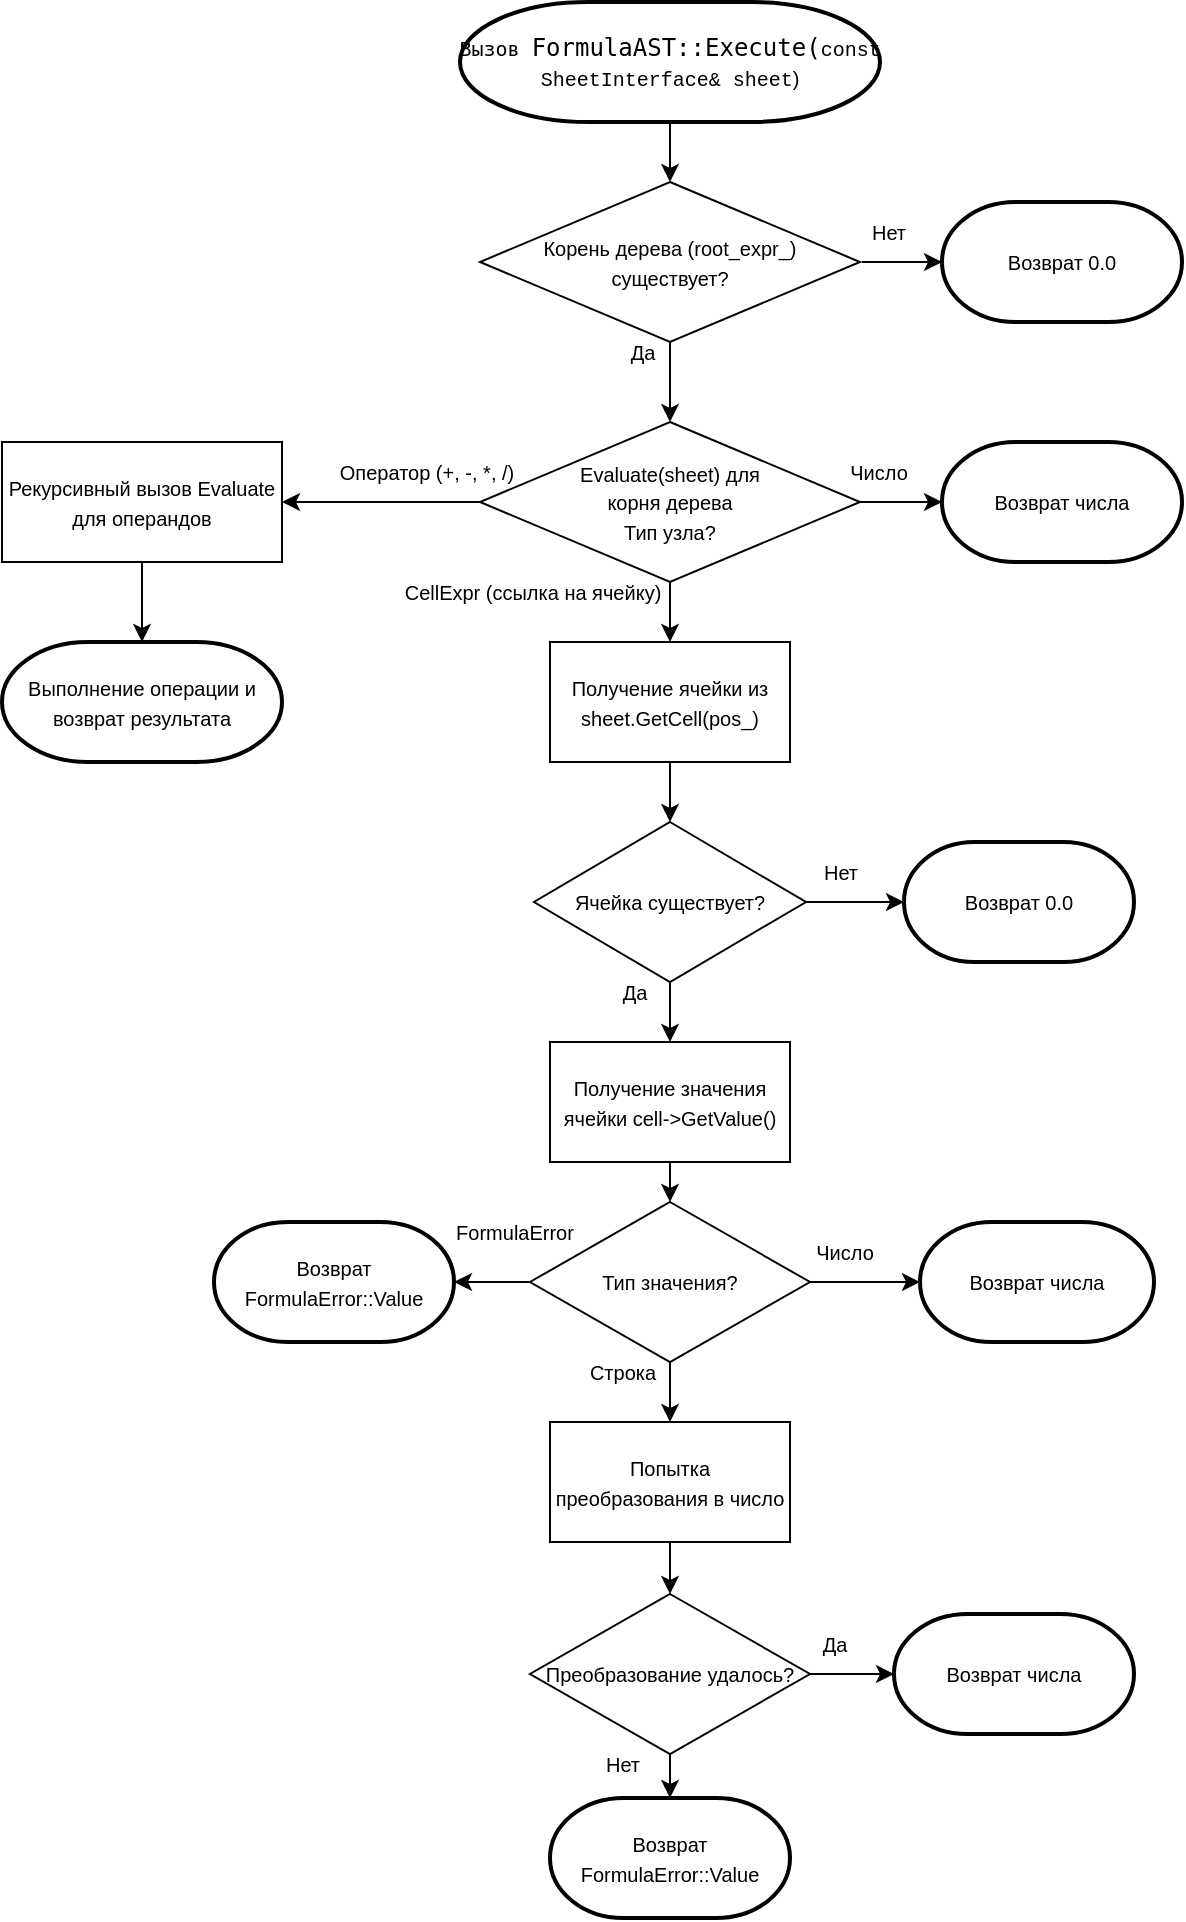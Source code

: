 <mxfile version="26.1.1" pages="4">
  <diagram name="Страница — 1" id="1sC_ozIK2PUv3xYnsVI3">
    <mxGraphModel dx="1687" dy="878" grid="1" gridSize="10" guides="1" tooltips="1" connect="1" arrows="1" fold="1" page="1" pageScale="1" pageWidth="827" pageHeight="1169" math="0" shadow="0">
      <root>
        <mxCell id="0" />
        <mxCell id="1" parent="0" />
        <mxCell id="SWQnZypEheabWe8AsGXf-1" value="&lt;pre style=&quot;margin-left: 0px; margin-bottom: 12px;&quot;&gt;&lt;font style=&quot;color: rgb(0, 0, 0); font-size: 10px;&quot;&gt;Вызов &lt;/font&gt;FormulaAST::Execute(&lt;span style=&quot;background-color: transparent; color: light-dark(rgb(0, 0, 0), rgb(237, 237, 237)); white-space: normal; font-size: 10px; font-family: Consolas, &amp;quot;Courier New&amp;quot;, monospace;&quot;&gt;const &lt;/span&gt;&lt;span style=&quot;background-color: transparent; color: light-dark(rgb(0, 0, 0), rgb(237, 237, 237)); white-space: normal; font-size: 10px; font-family: Consolas, &amp;quot;Courier New&amp;quot;, monospace;&quot;&gt;SheetInterface&lt;/span&gt;&lt;span style=&quot;background-color: transparent; color: light-dark(rgb(0, 0, 0), rgb(237, 237, 237)); white-space: normal; font-size: 10px; font-family: Consolas, &amp;quot;Courier New&amp;quot;, monospace;&quot;&gt;&amp;amp; sheet&lt;/span&gt;&lt;span style=&quot;background-color: transparent; color: light-dark(rgb(0, 0, 0), rgb(237, 237, 237)); font-size: 10px; font-family: Helvetica; white-space: normal;&quot;&gt;)&lt;/span&gt;&lt;/pre&gt;" style="strokeWidth=2;html=1;shape=mxgraph.flowchart.terminator;whiteSpace=wrap;" vertex="1" parent="1">
          <mxGeometry x="309" y="40" width="210" height="60" as="geometry" />
        </mxCell>
        <mxCell id="SWQnZypEheabWe8AsGXf-4" value="&lt;font style=&quot;font-size: 10px;&quot;&gt;Корень дерева (root_expr_)&lt;/font&gt;&lt;div&gt;&lt;font style=&quot;font-size: 10px;&quot;&gt;существует?&lt;/font&gt;&lt;/div&gt;" style="rhombus;whiteSpace=wrap;html=1;" vertex="1" parent="1">
          <mxGeometry x="319" y="130" width="190" height="80" as="geometry" />
        </mxCell>
        <mxCell id="SWQnZypEheabWe8AsGXf-7" value="&lt;font style=&quot;font-size: 10px;&quot;&gt;Нет&lt;/font&gt;" style="text;html=1;align=center;verticalAlign=middle;resizable=0;points=[];autosize=1;strokeColor=none;fillColor=none;" vertex="1" parent="1">
          <mxGeometry x="503" y="140" width="40" height="30" as="geometry" />
        </mxCell>
        <mxCell id="SWQnZypEheabWe8AsGXf-8" value="&lt;font style=&quot;font-size: 10px;&quot;&gt;Да&lt;/font&gt;" style="text;html=1;align=center;verticalAlign=middle;resizable=0;points=[];autosize=1;strokeColor=none;fillColor=none;" vertex="1" parent="1">
          <mxGeometry x="380" y="200" width="40" height="30" as="geometry" />
        </mxCell>
        <mxCell id="SWQnZypEheabWe8AsGXf-10" value="&lt;font style=&quot;font-size: 10px;&quot;&gt;Возврат 0.0&lt;/font&gt;" style="strokeWidth=2;html=1;shape=mxgraph.flowchart.terminator;whiteSpace=wrap;" vertex="1" parent="1">
          <mxGeometry x="550" y="140" width="120" height="60" as="geometry" />
        </mxCell>
        <mxCell id="SWQnZypEheabWe8AsGXf-11" value="&lt;div&gt;&lt;font style=&quot;font-size: 10px;&quot;&gt;&lt;div style=&quot;font-size: 12px;&quot;&gt;&lt;font style=&quot;font-size: 10px;&quot;&gt;Evaluate(sheet) для&lt;/font&gt;&lt;/div&gt;&lt;div style=&quot;font-size: 12px;&quot;&gt;&lt;font style=&quot;font-size: 10px;&quot;&gt;корня дерева&lt;/font&gt;&lt;/div&gt;&lt;/font&gt;&lt;/div&gt;&lt;font style=&quot;font-size: 10px;&quot;&gt;Тип узла?&lt;/font&gt;" style="rhombus;whiteSpace=wrap;html=1;" vertex="1" parent="1">
          <mxGeometry x="319" y="250" width="190" height="80" as="geometry" />
        </mxCell>
        <mxCell id="SWQnZypEheabWe8AsGXf-13" value="&lt;font style=&quot;font-size: 10px;&quot;&gt;Число&lt;/font&gt;" style="text;html=1;align=center;verticalAlign=middle;resizable=0;points=[];autosize=1;strokeColor=none;fillColor=none;" vertex="1" parent="1">
          <mxGeometry x="493" y="260" width="50" height="30" as="geometry" />
        </mxCell>
        <mxCell id="SWQnZypEheabWe8AsGXf-14" value="&lt;font style=&quot;font-size: 10px;&quot;&gt;Возврат числа&lt;/font&gt;" style="strokeWidth=2;html=1;shape=mxgraph.flowchart.terminator;whiteSpace=wrap;" vertex="1" parent="1">
          <mxGeometry x="550" y="260" width="120" height="60" as="geometry" />
        </mxCell>
        <mxCell id="SWQnZypEheabWe8AsGXf-16" value="&lt;font style=&quot;font-size: 10px;&quot;&gt;Оператор (+, -, *, /)&lt;/font&gt;" style="text;html=1;align=center;verticalAlign=middle;resizable=0;points=[];autosize=1;strokeColor=none;fillColor=none;" vertex="1" parent="1">
          <mxGeometry x="237" y="260" width="110" height="30" as="geometry" />
        </mxCell>
        <mxCell id="SWQnZypEheabWe8AsGXf-19" value="&lt;font style=&quot;font-size: 10px;&quot;&gt;Выполнение операции и возврат результата&lt;/font&gt;" style="strokeWidth=2;html=1;shape=mxgraph.flowchart.terminator;whiteSpace=wrap;" vertex="1" parent="1">
          <mxGeometry x="80" y="360" width="140" height="60" as="geometry" />
        </mxCell>
        <mxCell id="SWQnZypEheabWe8AsGXf-21" value="&lt;font style=&quot;font-size: 10px;&quot;&gt;CellExpr (ссылка на ячейку)&lt;/font&gt;" style="text;html=1;align=center;verticalAlign=middle;resizable=0;points=[];autosize=1;strokeColor=none;fillColor=none;" vertex="1" parent="1">
          <mxGeometry x="270" y="320" width="150" height="30" as="geometry" />
        </mxCell>
        <mxCell id="SWQnZypEheabWe8AsGXf-23" value="&lt;span style=&quot;font-size: 10px;&quot;&gt;Рекурсивный вызов Evaluate для операндов&lt;/span&gt;" style="rounded=0;whiteSpace=wrap;html=1;" vertex="1" parent="1">
          <mxGeometry x="80" y="260" width="140" height="60" as="geometry" />
        </mxCell>
        <mxCell id="SWQnZypEheabWe8AsGXf-24" value="&lt;span style=&quot;font-size: 10px;&quot;&gt;Получение ячейки из sheet.GetCell(pos_)&lt;/span&gt;" style="rounded=0;whiteSpace=wrap;html=1;" vertex="1" parent="1">
          <mxGeometry x="354" y="360" width="120" height="60" as="geometry" />
        </mxCell>
        <mxCell id="SWQnZypEheabWe8AsGXf-26" value="&lt;font style=&quot;font-size: 10px;&quot;&gt;Ячейка существует?&lt;/font&gt;" style="rhombus;whiteSpace=wrap;html=1;" vertex="1" parent="1">
          <mxGeometry x="346" y="450" width="136" height="80" as="geometry" />
        </mxCell>
        <mxCell id="SWQnZypEheabWe8AsGXf-29" value="&lt;font style=&quot;font-size: 10px;&quot;&gt;Возврат 0.0&lt;/font&gt;" style="strokeWidth=2;html=1;shape=mxgraph.flowchart.terminator;whiteSpace=wrap;" vertex="1" parent="1">
          <mxGeometry x="531" y="460" width="115" height="60" as="geometry" />
        </mxCell>
        <mxCell id="SWQnZypEheabWe8AsGXf-30" value="&lt;font style=&quot;font-size: 10px;&quot;&gt;Нет&lt;/font&gt;" style="text;html=1;align=center;verticalAlign=middle;resizable=0;points=[];autosize=1;strokeColor=none;fillColor=none;" vertex="1" parent="1">
          <mxGeometry x="479" y="460" width="40" height="30" as="geometry" />
        </mxCell>
        <mxCell id="SWQnZypEheabWe8AsGXf-31" value="&lt;font style=&quot;font-size: 10px;&quot;&gt;Да&lt;/font&gt;" style="text;html=1;align=center;verticalAlign=middle;resizable=0;points=[];autosize=1;strokeColor=none;fillColor=none;" vertex="1" parent="1">
          <mxGeometry x="376" y="520" width="40" height="30" as="geometry" />
        </mxCell>
        <mxCell id="SWQnZypEheabWe8AsGXf-32" value="&lt;font style=&quot;font-size: 10px;&quot;&gt;Получение значения ячейки cell-&amp;gt;GetValue()&lt;/font&gt;" style="rounded=0;whiteSpace=wrap;html=1;" vertex="1" parent="1">
          <mxGeometry x="354" y="560" width="120" height="60" as="geometry" />
        </mxCell>
        <mxCell id="SWQnZypEheabWe8AsGXf-34" value="&lt;font style=&quot;font-size: 10px;&quot;&gt;Тип значения?&lt;/font&gt;" style="rhombus;whiteSpace=wrap;html=1;" vertex="1" parent="1">
          <mxGeometry x="344" y="640" width="140" height="80" as="geometry" />
        </mxCell>
        <mxCell id="SWQnZypEheabWe8AsGXf-36" value="&lt;font style=&quot;font-size: 10px;&quot;&gt;Возврат числа&lt;/font&gt;" style="strokeWidth=2;html=1;shape=mxgraph.flowchart.terminator;whiteSpace=wrap;" vertex="1" parent="1">
          <mxGeometry x="539" y="650" width="117" height="60" as="geometry" />
        </mxCell>
        <mxCell id="SWQnZypEheabWe8AsGXf-38" value="&lt;font style=&quot;font-size: 10px;&quot;&gt;Число&lt;/font&gt;" style="text;html=1;align=center;verticalAlign=middle;resizable=0;points=[];autosize=1;strokeColor=none;fillColor=none;" vertex="1" parent="1">
          <mxGeometry x="476" y="650" width="50" height="30" as="geometry" />
        </mxCell>
        <mxCell id="SWQnZypEheabWe8AsGXf-39" value="&lt;font style=&quot;font-size: 10px;&quot;&gt;Строка&lt;/font&gt;" style="text;html=1;align=center;verticalAlign=middle;resizable=0;points=[];autosize=1;strokeColor=none;fillColor=none;" vertex="1" parent="1">
          <mxGeometry x="360" y="710" width="60" height="30" as="geometry" />
        </mxCell>
        <mxCell id="SWQnZypEheabWe8AsGXf-40" value="&lt;font style=&quot;font-size: 10px;&quot;&gt;Попытка преобразования в число&lt;/font&gt;" style="rounded=0;whiteSpace=wrap;html=1;" vertex="1" parent="1">
          <mxGeometry x="354" y="750" width="120" height="60" as="geometry" />
        </mxCell>
        <mxCell id="SWQnZypEheabWe8AsGXf-41" value="&lt;font style=&quot;font-size: 10px;&quot;&gt;Преобразование удалось?&lt;/font&gt;" style="rhombus;whiteSpace=wrap;html=1;" vertex="1" parent="1">
          <mxGeometry x="344" y="836" width="140" height="80" as="geometry" />
        </mxCell>
        <mxCell id="SWQnZypEheabWe8AsGXf-45" value="&lt;font style=&quot;font-size: 10px;&quot;&gt;Да&lt;/font&gt;" style="text;html=1;align=center;verticalAlign=middle;resizable=0;points=[];autosize=1;strokeColor=none;fillColor=none;" vertex="1" parent="1">
          <mxGeometry x="476" y="846" width="40" height="30" as="geometry" />
        </mxCell>
        <mxCell id="SWQnZypEheabWe8AsGXf-46" value="&lt;font style=&quot;font-size: 10px;&quot;&gt;Возврат числа&lt;/font&gt;" style="strokeWidth=2;html=1;shape=mxgraph.flowchart.terminator;whiteSpace=wrap;" vertex="1" parent="1">
          <mxGeometry x="526" y="846" width="120" height="60" as="geometry" />
        </mxCell>
        <mxCell id="SWQnZypEheabWe8AsGXf-47" value="&lt;font style=&quot;font-size: 10px;&quot;&gt;Нет&lt;/font&gt;" style="text;html=1;align=center;verticalAlign=middle;resizable=0;points=[];autosize=1;strokeColor=none;fillColor=none;" vertex="1" parent="1">
          <mxGeometry x="370" y="906" width="40" height="30" as="geometry" />
        </mxCell>
        <mxCell id="SWQnZypEheabWe8AsGXf-50" value="&lt;font style=&quot;font-size: 10px;&quot;&gt;Возврат&lt;/font&gt;&lt;div&gt;&lt;span style=&quot;font-size: 10px;&quot;&gt;FormulaError::Value&lt;/span&gt;&lt;/div&gt;" style="strokeWidth=2;html=1;shape=mxgraph.flowchart.terminator;whiteSpace=wrap;" vertex="1" parent="1">
          <mxGeometry x="186" y="650" width="120" height="60" as="geometry" />
        </mxCell>
        <mxCell id="SWQnZypEheabWe8AsGXf-51" value="&lt;font style=&quot;font-size: 10px;&quot;&gt;FormulaError&lt;/font&gt;" style="text;html=1;align=center;verticalAlign=middle;resizable=0;points=[];autosize=1;strokeColor=none;fillColor=none;" vertex="1" parent="1">
          <mxGeometry x="296" y="640" width="80" height="30" as="geometry" />
        </mxCell>
        <mxCell id="SWQnZypEheabWe8AsGXf-52" value="&lt;font style=&quot;font-size: 10px;&quot;&gt;Возврат FormulaError::Value&lt;/font&gt;" style="strokeWidth=2;html=1;shape=mxgraph.flowchart.terminator;whiteSpace=wrap;" vertex="1" parent="1">
          <mxGeometry x="354" y="938" width="120" height="60" as="geometry" />
        </mxCell>
        <mxCell id="3nbZfd2NfBRjyzCu_6iG-1" value="" style="endArrow=classic;html=1;rounded=0;entryX=0.5;entryY=0;entryDx=0;entryDy=0;exitX=0.5;exitY=1;exitDx=0;exitDy=0;exitPerimeter=0;" edge="1" parent="1" source="SWQnZypEheabWe8AsGXf-1" target="SWQnZypEheabWe8AsGXf-4">
          <mxGeometry width="50" height="50" relative="1" as="geometry">
            <mxPoint x="280" y="150" as="sourcePoint" />
            <mxPoint x="330" y="100" as="targetPoint" />
          </mxGeometry>
        </mxCell>
        <mxCell id="3nbZfd2NfBRjyzCu_6iG-2" value="" style="endArrow=classic;html=1;rounded=0;" edge="1" parent="1" target="SWQnZypEheabWe8AsGXf-10">
          <mxGeometry width="50" height="50" relative="1" as="geometry">
            <mxPoint x="510" y="170" as="sourcePoint" />
            <mxPoint x="300" y="120" as="targetPoint" />
          </mxGeometry>
        </mxCell>
        <mxCell id="3nbZfd2NfBRjyzCu_6iG-3" value="" style="endArrow=classic;html=1;rounded=0;entryX=0.5;entryY=0;entryDx=0;entryDy=0;exitX=0.5;exitY=1;exitDx=0;exitDy=0;" edge="1" parent="1" source="SWQnZypEheabWe8AsGXf-4" target="SWQnZypEheabWe8AsGXf-11">
          <mxGeometry width="50" height="50" relative="1" as="geometry">
            <mxPoint x="460" y="220" as="sourcePoint" />
            <mxPoint x="280" y="180" as="targetPoint" />
          </mxGeometry>
        </mxCell>
        <mxCell id="3nbZfd2NfBRjyzCu_6iG-5" value="" style="endArrow=classic;html=1;rounded=0;entryX=0;entryY=0.5;entryDx=0;entryDy=0;entryPerimeter=0;exitX=1;exitY=0.5;exitDx=0;exitDy=0;" edge="1" parent="1" source="SWQnZypEheabWe8AsGXf-11" target="SWQnZypEheabWe8AsGXf-14">
          <mxGeometry width="50" height="50" relative="1" as="geometry">
            <mxPoint x="480" y="380" as="sourcePoint" />
            <mxPoint x="530" y="330" as="targetPoint" />
          </mxGeometry>
        </mxCell>
        <mxCell id="3nbZfd2NfBRjyzCu_6iG-6" value="" style="endArrow=classic;html=1;rounded=0;entryX=1;entryY=0.5;entryDx=0;entryDy=0;exitX=0;exitY=0.5;exitDx=0;exitDy=0;" edge="1" parent="1" source="SWQnZypEheabWe8AsGXf-11" target="SWQnZypEheabWe8AsGXf-23">
          <mxGeometry width="50" height="50" relative="1" as="geometry">
            <mxPoint x="150" y="240" as="sourcePoint" />
            <mxPoint x="200" y="190" as="targetPoint" />
          </mxGeometry>
        </mxCell>
        <mxCell id="3nbZfd2NfBRjyzCu_6iG-7" value="" style="endArrow=classic;html=1;rounded=0;exitX=0.5;exitY=1;exitDx=0;exitDy=0;entryX=0.5;entryY=0;entryDx=0;entryDy=0;" edge="1" parent="1" source="SWQnZypEheabWe8AsGXf-11" target="SWQnZypEheabWe8AsGXf-24">
          <mxGeometry width="50" height="50" relative="1" as="geometry">
            <mxPoint x="510" y="390" as="sourcePoint" />
            <mxPoint x="560" y="340" as="targetPoint" />
          </mxGeometry>
        </mxCell>
        <mxCell id="3nbZfd2NfBRjyzCu_6iG-8" value="" style="endArrow=classic;html=1;rounded=0;entryX=0.5;entryY=0;entryDx=0;entryDy=0;entryPerimeter=0;exitX=0.5;exitY=1;exitDx=0;exitDy=0;" edge="1" parent="1" source="SWQnZypEheabWe8AsGXf-23" target="SWQnZypEheabWe8AsGXf-19">
          <mxGeometry width="50" height="50" relative="1" as="geometry">
            <mxPoint x="40" y="390" as="sourcePoint" />
            <mxPoint x="90" y="340" as="targetPoint" />
          </mxGeometry>
        </mxCell>
        <mxCell id="3nbZfd2NfBRjyzCu_6iG-9" value="" style="endArrow=classic;html=1;rounded=0;entryX=0.5;entryY=0;entryDx=0;entryDy=0;exitX=0.5;exitY=1;exitDx=0;exitDy=0;" edge="1" parent="1" source="SWQnZypEheabWe8AsGXf-24" target="SWQnZypEheabWe8AsGXf-26">
          <mxGeometry width="50" height="50" relative="1" as="geometry">
            <mxPoint x="280" y="490" as="sourcePoint" />
            <mxPoint x="330" y="440" as="targetPoint" />
          </mxGeometry>
        </mxCell>
        <mxCell id="3nbZfd2NfBRjyzCu_6iG-10" value="" style="endArrow=classic;html=1;rounded=0;exitX=1;exitY=0.5;exitDx=0;exitDy=0;entryX=0;entryY=0.5;entryDx=0;entryDy=0;entryPerimeter=0;" edge="1" parent="1" source="SWQnZypEheabWe8AsGXf-26" target="SWQnZypEheabWe8AsGXf-29">
          <mxGeometry width="50" height="50" relative="1" as="geometry">
            <mxPoint x="610" y="450" as="sourcePoint" />
            <mxPoint x="660" y="400" as="targetPoint" />
          </mxGeometry>
        </mxCell>
        <mxCell id="3nbZfd2NfBRjyzCu_6iG-14" value="" style="endArrow=classic;html=1;rounded=0;exitX=0.5;exitY=1;exitDx=0;exitDy=0;entryX=0.5;entryY=0;entryDx=0;entryDy=0;" edge="1" parent="1" source="SWQnZypEheabWe8AsGXf-26" target="SWQnZypEheabWe8AsGXf-32">
          <mxGeometry width="50" height="50" relative="1" as="geometry">
            <mxPoint x="560" y="600" as="sourcePoint" />
            <mxPoint x="610" y="550" as="targetPoint" />
          </mxGeometry>
        </mxCell>
        <mxCell id="3nbZfd2NfBRjyzCu_6iG-15" value="" style="endArrow=classic;html=1;rounded=0;exitX=0.5;exitY=1;exitDx=0;exitDy=0;" edge="1" parent="1" source="SWQnZypEheabWe8AsGXf-32" target="SWQnZypEheabWe8AsGXf-34">
          <mxGeometry width="50" height="50" relative="1" as="geometry">
            <mxPoint x="570" y="600" as="sourcePoint" />
            <mxPoint x="620" y="550" as="targetPoint" />
          </mxGeometry>
        </mxCell>
        <mxCell id="3nbZfd2NfBRjyzCu_6iG-16" value="" style="endArrow=classic;html=1;rounded=0;exitX=1;exitY=0.5;exitDx=0;exitDy=0;entryX=0;entryY=0.5;entryDx=0;entryDy=0;entryPerimeter=0;" edge="1" parent="1" source="SWQnZypEheabWe8AsGXf-34" target="SWQnZypEheabWe8AsGXf-36">
          <mxGeometry width="50" height="50" relative="1" as="geometry">
            <mxPoint x="520" y="780" as="sourcePoint" />
            <mxPoint x="570" y="730" as="targetPoint" />
          </mxGeometry>
        </mxCell>
        <mxCell id="3nbZfd2NfBRjyzCu_6iG-17" value="" style="endArrow=classic;html=1;rounded=0;exitX=0;exitY=0.5;exitDx=0;exitDy=0;entryX=1;entryY=0.5;entryDx=0;entryDy=0;entryPerimeter=0;" edge="1" parent="1" source="SWQnZypEheabWe8AsGXf-34" target="SWQnZypEheabWe8AsGXf-50">
          <mxGeometry width="50" height="50" relative="1" as="geometry">
            <mxPoint x="550" y="800" as="sourcePoint" />
            <mxPoint x="600" y="750" as="targetPoint" />
          </mxGeometry>
        </mxCell>
        <mxCell id="3nbZfd2NfBRjyzCu_6iG-18" value="" style="endArrow=classic;html=1;rounded=0;exitX=0.5;exitY=1;exitDx=0;exitDy=0;entryX=0.5;entryY=0;entryDx=0;entryDy=0;" edge="1" parent="1" source="SWQnZypEheabWe8AsGXf-34" target="SWQnZypEheabWe8AsGXf-40">
          <mxGeometry width="50" height="50" relative="1" as="geometry">
            <mxPoint x="250" y="820" as="sourcePoint" />
            <mxPoint x="300" y="770" as="targetPoint" />
          </mxGeometry>
        </mxCell>
        <mxCell id="3nbZfd2NfBRjyzCu_6iG-19" value="" style="endArrow=classic;html=1;rounded=0;entryX=0.5;entryY=0;entryDx=0;entryDy=0;exitX=0.5;exitY=1;exitDx=0;exitDy=0;" edge="1" parent="1" source="SWQnZypEheabWe8AsGXf-40" target="SWQnZypEheabWe8AsGXf-41">
          <mxGeometry width="50" height="50" relative="1" as="geometry">
            <mxPoint x="240" y="870" as="sourcePoint" />
            <mxPoint x="290" y="820" as="targetPoint" />
          </mxGeometry>
        </mxCell>
        <mxCell id="3nbZfd2NfBRjyzCu_6iG-20" value="" style="endArrow=classic;html=1;rounded=0;entryX=0;entryY=0.5;entryDx=0;entryDy=0;entryPerimeter=0;exitX=1;exitY=0.5;exitDx=0;exitDy=0;" edge="1" parent="1" source="SWQnZypEheabWe8AsGXf-41" target="SWQnZypEheabWe8AsGXf-46">
          <mxGeometry width="50" height="50" relative="1" as="geometry">
            <mxPoint x="210" y="1020" as="sourcePoint" />
            <mxPoint x="260" y="970" as="targetPoint" />
          </mxGeometry>
        </mxCell>
        <mxCell id="3nbZfd2NfBRjyzCu_6iG-21" value="" style="endArrow=classic;html=1;rounded=0;exitX=0.5;exitY=1;exitDx=0;exitDy=0;entryX=0.5;entryY=0;entryDx=0;entryDy=0;entryPerimeter=0;" edge="1" parent="1" source="SWQnZypEheabWe8AsGXf-41" target="SWQnZypEheabWe8AsGXf-52">
          <mxGeometry width="50" height="50" relative="1" as="geometry">
            <mxPoint x="270" y="1000" as="sourcePoint" />
            <mxPoint x="320" y="950" as="targetPoint" />
          </mxGeometry>
        </mxCell>
      </root>
    </mxGraphModel>
  </diagram>
  <diagram id="CDd9vFrtPSGJ-4IpnDb4" name="Страница — 2">
    <mxGraphModel dx="1434" dy="746" grid="1" gridSize="10" guides="1" tooltips="1" connect="1" arrows="1" fold="1" page="1" pageScale="1" pageWidth="827" pageHeight="1169" math="0" shadow="0">
      <root>
        <mxCell id="0" />
        <mxCell id="1" parent="0" />
        <mxCell id="3BzCbL-VSEICxpPIxTd--1" value="HasCircularDependencies(pos, dependencies)" style="strokeWidth=2;html=1;shape=mxgraph.flowchart.terminator;whiteSpace=wrap;fontSize=10;" vertex="1" parent="1">
          <mxGeometry x="439" y="60" width="150" height="60" as="geometry" />
        </mxCell>
        <mxCell id="3BzCbL-VSEICxpPIxTd--2" value="Создание множеств visited и recursionStack" style="rounded=0;whiteSpace=wrap;html=1;fontSize=10;" vertex="1" parent="1">
          <mxGeometry x="454" y="140" width="120" height="60" as="geometry" />
        </mxCell>
        <mxCell id="3BzCbL-VSEICxpPIxTd--3" value="Добавление pos в visited" style="rounded=0;whiteSpace=wrap;html=1;fontSize=10;" vertex="1" parent="1">
          <mxGeometry x="454" y="223" width="120" height="60" as="geometry" />
        </mxCell>
        <mxCell id="3BzCbL-VSEICxpPIxTd--4" value="Добавление pos в recursionStack" style="rounded=0;whiteSpace=wrap;html=1;fontSize=10;" vertex="1" parent="1">
          <mxGeometry x="454" y="306" width="120" height="60" as="geometry" />
        </mxCell>
        <mxCell id="3BzCbL-VSEICxpPIxTd--5" value="Для каждой dep из dependencies" style="strokeWidth=2;html=1;shape=mxgraph.flowchart.loop_limit;whiteSpace=wrap;fontSize=10;" vertex="1" parent="1">
          <mxGeometry x="464" y="388" width="100" height="60" as="geometry" />
        </mxCell>
        <mxCell id="3BzCbL-VSEICxpPIxTd--6" value="dep не в visited?" style="strokeWidth=2;html=1;shape=mxgraph.flowchart.decision;whiteSpace=wrap;fontSize=10;" vertex="1" parent="1">
          <mxGeometry x="464" y="519" width="100" height="60" as="geometry" />
        </mxCell>
        <mxCell id="3BzCbL-VSEICxpPIxTd--7" value="Рекурсивный вызов HasCircularDependencies(dep, dependencies_[dep])" style="strokeWidth=2;html=1;shape=mxgraph.flowchart.loop_limit;whiteSpace=wrap;fontSize=10;" vertex="1" parent="1">
          <mxGeometry x="269" y="519" width="150" height="60" as="geometry" />
        </mxCell>
        <mxCell id="3BzCbL-VSEICxpPIxTd--8" value="Рекурсивный вызов вернул true?" style="strokeWidth=2;html=1;shape=mxgraph.flowchart.decision;whiteSpace=wrap;fontSize=10;" vertex="1" parent="1">
          <mxGeometry x="284" y="610" width="120" height="70" as="geometry" />
        </mxCell>
        <mxCell id="3BzCbL-VSEICxpPIxTd--11" value="Возврат true (цикл найден)" style="strokeWidth=2;html=1;shape=mxgraph.flowchart.terminator;whiteSpace=wrap;fontSize=10;" vertex="1" parent="1">
          <mxGeometry x="294" y="790" width="100" height="60" as="geometry" />
        </mxCell>
        <mxCell id="3BzCbL-VSEICxpPIxTd--12" value="" style="endArrow=none;html=1;rounded=0;entryX=0.5;entryY=1;entryDx=0;entryDy=0;entryPerimeter=0;exitX=0.5;exitY=0;exitDx=0;exitDy=0;fontSize=10;" edge="1" parent="1" source="3BzCbL-VSEICxpPIxTd--2" target="3BzCbL-VSEICxpPIxTd--1">
          <mxGeometry width="50" height="50" relative="1" as="geometry">
            <mxPoint x="399" y="180" as="sourcePoint" />
            <mxPoint x="449" y="130" as="targetPoint" />
          </mxGeometry>
        </mxCell>
        <mxCell id="3BzCbL-VSEICxpPIxTd--13" value="" style="endArrow=none;html=1;rounded=0;entryX=0.5;entryY=1;entryDx=0;entryDy=0;exitX=0.5;exitY=0;exitDx=0;exitDy=0;fontSize=10;" edge="1" parent="1" source="3BzCbL-VSEICxpPIxTd--3" target="3BzCbL-VSEICxpPIxTd--2">
          <mxGeometry width="50" height="50" relative="1" as="geometry">
            <mxPoint x="369" y="270" as="sourcePoint" />
            <mxPoint x="419" y="220" as="targetPoint" />
          </mxGeometry>
        </mxCell>
        <mxCell id="3BzCbL-VSEICxpPIxTd--14" value="" style="endArrow=none;html=1;rounded=0;entryX=0.5;entryY=1;entryDx=0;entryDy=0;fontSize=10;" edge="1" parent="1" source="3BzCbL-VSEICxpPIxTd--4" target="3BzCbL-VSEICxpPIxTd--3">
          <mxGeometry width="50" height="50" relative="1" as="geometry">
            <mxPoint x="514" y="300" as="sourcePoint" />
            <mxPoint x="409" y="290" as="targetPoint" />
          </mxGeometry>
        </mxCell>
        <mxCell id="3BzCbL-VSEICxpPIxTd--15" value="" style="endArrow=none;html=1;rounded=0;entryX=0.5;entryY=1;entryDx=0;entryDy=0;exitX=0.5;exitY=0;exitDx=0;exitDy=0;exitPerimeter=0;fontSize=10;" edge="1" parent="1" source="3BzCbL-VSEICxpPIxTd--5" target="3BzCbL-VSEICxpPIxTd--4">
          <mxGeometry width="50" height="50" relative="1" as="geometry">
            <mxPoint x="369" y="430" as="sourcePoint" />
            <mxPoint x="419" y="380" as="targetPoint" />
          </mxGeometry>
        </mxCell>
        <mxCell id="3BzCbL-VSEICxpPIxTd--16" value="" style="endArrow=none;html=1;rounded=0;entryX=0.5;entryY=1;entryDx=0;entryDy=0;entryPerimeter=0;exitX=0.5;exitY=0;exitDx=0;exitDy=0;exitPerimeter=0;fontSize=10;" edge="1" parent="1" source="3BzCbL-VSEICxpPIxTd--6" target="3BzCbL-VSEICxpPIxTd--5">
          <mxGeometry width="50" height="50" relative="1" as="geometry">
            <mxPoint x="359" y="510" as="sourcePoint" />
            <mxPoint x="409" y="460" as="targetPoint" />
          </mxGeometry>
        </mxCell>
        <mxCell id="3BzCbL-VSEICxpPIxTd--17" value="" style="endArrow=none;html=1;rounded=0;exitX=1;exitY=0.5;exitDx=0;exitDy=0;exitPerimeter=0;fontSize=10;" edge="1" parent="1" source="3BzCbL-VSEICxpPIxTd--6">
          <mxGeometry width="50" height="50" relative="1" as="geometry">
            <mxPoint x="569" y="500" as="sourcePoint" />
            <mxPoint x="609" y="549" as="targetPoint" />
          </mxGeometry>
        </mxCell>
        <mxCell id="3BzCbL-VSEICxpPIxTd--19" value="Да" style="text;html=1;align=center;verticalAlign=middle;resizable=0;points=[];autosize=1;strokeColor=none;fillColor=none;fontSize=10;" vertex="1" parent="1">
          <mxGeometry x="433" y="527" width="40" height="30" as="geometry" />
        </mxCell>
        <mxCell id="3BzCbL-VSEICxpPIxTd--20" value="Нет" style="text;html=1;align=center;verticalAlign=middle;resizable=0;points=[];autosize=1;strokeColor=none;fillColor=none;fontSize=10;" vertex="1" parent="1">
          <mxGeometry x="564" y="527" width="40" height="30" as="geometry" />
        </mxCell>
        <mxCell id="3BzCbL-VSEICxpPIxTd--23" value="&lt;font&gt;dep в recursionStack?&lt;/font&gt;" style="strokeWidth=2;html=1;shape=mxgraph.flowchart.decision;whiteSpace=wrap;fontSize=10;" vertex="1" parent="1">
          <mxGeometry x="281.5" y="700" width="125" height="66" as="geometry" />
        </mxCell>
        <mxCell id="3BzCbL-VSEICxpPIxTd--24" value="Возврат true (цикл найден)" style="strokeWidth=2;html=1;shape=mxgraph.flowchart.terminator;whiteSpace=wrap;fontSize=10;" vertex="1" parent="1">
          <mxGeometry x="129" y="615" width="100" height="60" as="geometry" />
        </mxCell>
        <mxCell id="3BzCbL-VSEICxpPIxTd--25" value="" style="endArrow=none;html=1;rounded=0;entryX=0;entryY=0.5;entryDx=0;entryDy=0;entryPerimeter=0;exitX=1;exitY=0.5;exitDx=0;exitDy=0;exitPerimeter=0;fontSize=10;" edge="1" parent="1" source="3BzCbL-VSEICxpPIxTd--24" target="3BzCbL-VSEICxpPIxTd--8">
          <mxGeometry width="50" height="50" relative="1" as="geometry">
            <mxPoint x="269" y="380" as="sourcePoint" />
            <mxPoint x="319" y="330" as="targetPoint" />
          </mxGeometry>
        </mxCell>
        <mxCell id="3BzCbL-VSEICxpPIxTd--27" value="Да" style="text;html=1;align=center;verticalAlign=middle;resizable=0;points=[];autosize=1;strokeColor=none;fillColor=none;fontSize=10;" vertex="1" parent="1">
          <mxGeometry x="255.5" y="623" width="40" height="30" as="geometry" />
        </mxCell>
        <mxCell id="3BzCbL-VSEICxpPIxTd--31" value="Нет" style="text;html=1;align=center;verticalAlign=middle;resizable=0;points=[];autosize=1;strokeColor=none;fillColor=none;fontSize=10;" vertex="1" parent="1">
          <mxGeometry x="309" y="670" width="40" height="30" as="geometry" />
        </mxCell>
        <mxCell id="3BzCbL-VSEICxpPIxTd--32" value="" style="endArrow=none;html=1;rounded=0;fontSize=10;" edge="1" parent="1">
          <mxGeometry width="50" height="50" relative="1" as="geometry">
            <mxPoint x="109" y="733" as="sourcePoint" />
            <mxPoint x="109" y="410" as="targetPoint" />
          </mxGeometry>
        </mxCell>
        <mxCell id="3BzCbL-VSEICxpPIxTd--33" value="" style="endArrow=none;html=1;rounded=0;entryX=0;entryY=0.5;entryDx=0;entryDy=0;entryPerimeter=0;fontSize=10;" edge="1" parent="1" target="3BzCbL-VSEICxpPIxTd--23">
          <mxGeometry width="50" height="50" relative="1" as="geometry">
            <mxPoint x="109" y="733" as="sourcePoint" />
            <mxPoint x="249" y="720" as="targetPoint" />
          </mxGeometry>
        </mxCell>
        <mxCell id="3BzCbL-VSEICxpPIxTd--34" value="" style="endArrow=none;html=1;rounded=0;entryX=0.5;entryY=1;entryDx=0;entryDy=0;entryPerimeter=0;fontSize=10;" edge="1" parent="1" source="3BzCbL-VSEICxpPIxTd--11" target="3BzCbL-VSEICxpPIxTd--23">
          <mxGeometry width="50" height="50" relative="1" as="geometry">
            <mxPoint x="219" y="820" as="sourcePoint" />
            <mxPoint x="269" y="770" as="targetPoint" />
          </mxGeometry>
        </mxCell>
        <mxCell id="3BzCbL-VSEICxpPIxTd--35" value="Да" style="text;html=1;align=center;verticalAlign=middle;resizable=0;points=[];autosize=1;strokeColor=none;fillColor=none;fontSize=10;" vertex="1" parent="1">
          <mxGeometry x="332" y="755" width="40" height="30" as="geometry" />
        </mxCell>
        <mxCell id="3BzCbL-VSEICxpPIxTd--36" value="Нет" style="text;html=1;align=center;verticalAlign=middle;resizable=0;points=[];autosize=1;strokeColor=none;fillColor=none;fontSize=10;" vertex="1" parent="1">
          <mxGeometry x="251.5" y="712" width="40" height="30" as="geometry" />
        </mxCell>
        <mxCell id="3BzCbL-VSEICxpPIxTd--37" value="Удаление pos из recursionStack" style="rounded=0;whiteSpace=wrap;html=1;fontSize=10;" vertex="1" parent="1">
          <mxGeometry x="229" y="388" width="120" height="60" as="geometry" />
        </mxCell>
        <mxCell id="3BzCbL-VSEICxpPIxTd--38" value="Возврат false (цикл не найден)" style="strokeWidth=2;html=1;shape=mxgraph.flowchart.terminator;whiteSpace=wrap;fontSize=10;" vertex="1" parent="1">
          <mxGeometry x="239" y="283" width="100" height="60" as="geometry" />
        </mxCell>
        <mxCell id="3BzCbL-VSEICxpPIxTd--43" value="" style="endArrow=none;html=1;rounded=0;" edge="1" parent="1">
          <mxGeometry width="50" height="50" relative="1" as="geometry">
            <mxPoint x="344" y="690" as="sourcePoint" />
            <mxPoint x="609" y="690" as="targetPoint" />
          </mxGeometry>
        </mxCell>
        <mxCell id="3BzCbL-VSEICxpPIxTd--44" value="" style="endArrow=none;html=1;rounded=0;entryX=0.5;entryY=1;entryDx=0;entryDy=0;entryPerimeter=0;exitX=0.5;exitY=0;exitDx=0;exitDy=0;" edge="1" parent="1" source="3BzCbL-VSEICxpPIxTd--37" target="3BzCbL-VSEICxpPIxTd--38">
          <mxGeometry width="50" height="50" relative="1" as="geometry">
            <mxPoint x="99" y="360" as="sourcePoint" />
            <mxPoint x="149" y="310" as="targetPoint" />
          </mxGeometry>
        </mxCell>
        <mxCell id="3BzCbL-VSEICxpPIxTd--45" value="Нет" style="text;html=1;align=center;verticalAlign=middle;resizable=0;points=[];autosize=1;strokeColor=none;fillColor=none;" vertex="1" parent="1">
          <mxGeometry x="427" y="395" width="40" height="30" as="geometry" />
        </mxCell>
        <mxCell id="3BzCbL-VSEICxpPIxTd--46" value="Да" style="text;html=1;align=center;verticalAlign=middle;resizable=0;points=[];autosize=1;strokeColor=none;fillColor=none;" vertex="1" parent="1">
          <mxGeometry x="479" y="441" width="40" height="30" as="geometry" />
        </mxCell>
        <mxCell id="3BzCbL-VSEICxpPIxTd--53" value="" style="endArrow=classic;html=1;rounded=0;entryX=0.5;entryY=0;entryDx=0;entryDy=0;entryPerimeter=0;" edge="1" parent="1" source="3BzCbL-VSEICxpPIxTd--8" target="3BzCbL-VSEICxpPIxTd--23">
          <mxGeometry width="50" height="50" relative="1" as="geometry">
            <mxPoint x="220" y="720" as="sourcePoint" />
            <mxPoint x="270" y="670" as="targetPoint" />
          </mxGeometry>
        </mxCell>
        <mxCell id="3BzCbL-VSEICxpPIxTd--54" value="" style="endArrow=classic;html=1;rounded=0;entryX=0.5;entryY=0;entryDx=0;entryDy=0;entryPerimeter=0;exitX=0.5;exitY=1;exitDx=0;exitDy=0;exitPerimeter=0;" edge="1" parent="1" source="3BzCbL-VSEICxpPIxTd--7" target="3BzCbL-VSEICxpPIxTd--8">
          <mxGeometry width="50" height="50" relative="1" as="geometry">
            <mxPoint x="260" y="640" as="sourcePoint" />
            <mxPoint x="310" y="590" as="targetPoint" />
          </mxGeometry>
        </mxCell>
        <mxCell id="3BzCbL-VSEICxpPIxTd--55" value="" style="endArrow=classic;html=1;rounded=0;entryX=0.001;entryY=0.361;entryDx=0;entryDy=0;entryPerimeter=0;" edge="1" parent="1" target="3BzCbL-VSEICxpPIxTd--37">
          <mxGeometry width="50" height="50" relative="1" as="geometry">
            <mxPoint x="110" y="410" as="sourcePoint" />
            <mxPoint x="180" y="410" as="targetPoint" />
          </mxGeometry>
        </mxCell>
        <mxCell id="3BzCbL-VSEICxpPIxTd--57" value="" style="endArrow=classic;html=1;rounded=0;exitX=0;exitY=0.5;exitDx=0;exitDy=0;exitPerimeter=0;entryX=1;entryY=0.5;entryDx=0;entryDy=0;entryPerimeter=0;" edge="1" parent="1" source="3BzCbL-VSEICxpPIxTd--6" target="3BzCbL-VSEICxpPIxTd--7">
          <mxGeometry width="50" height="50" relative="1" as="geometry">
            <mxPoint x="380" y="520" as="sourcePoint" />
            <mxPoint x="430" y="470" as="targetPoint" />
          </mxGeometry>
        </mxCell>
        <mxCell id="3BzCbL-VSEICxpPIxTd--58" value="" style="endArrow=none;html=1;rounded=0;" edge="1" parent="1">
          <mxGeometry width="50" height="50" relative="1" as="geometry">
            <mxPoint x="609" y="689" as="sourcePoint" />
            <mxPoint x="609" y="549" as="targetPoint" />
          </mxGeometry>
        </mxCell>
        <mxCell id="3BzCbL-VSEICxpPIxTd--59" value="" style="endArrow=classic;html=1;rounded=0;entryX=1;entryY=0.5;entryDx=0;entryDy=0;exitX=0;exitY=0.5;exitDx=0;exitDy=0;exitPerimeter=0;" edge="1" parent="1" source="3BzCbL-VSEICxpPIxTd--5" target="3BzCbL-VSEICxpPIxTd--37">
          <mxGeometry width="50" height="50" relative="1" as="geometry">
            <mxPoint x="390" y="480" as="sourcePoint" />
            <mxPoint x="440" y="430" as="targetPoint" />
          </mxGeometry>
        </mxCell>
      </root>
    </mxGraphModel>
  </diagram>
  <diagram id="GYj31N99rbiy76qgRJk9" name="Страница — 3">
    <mxGraphModel dx="1434" dy="746" grid="1" gridSize="10" guides="1" tooltips="1" connect="1" arrows="1" fold="1" page="1" pageScale="1" pageWidth="827" pageHeight="1169" math="0" shadow="0">
      <root>
        <mxCell id="0" />
        <mxCell id="1" parent="0" />
        <mxCell id="QBS794zSs9PT1OMUkEBt-1" value="InvalidateCache(pos)" style="strokeWidth=2;html=1;shape=mxgraph.flowchart.terminator;whiteSpace=wrap;fontSize=10;" vertex="1" parent="1">
          <mxGeometry x="364" y="40" width="100" height="60" as="geometry" />
        </mxCell>
        <mxCell id="QBS794zSs9PT1OMUkEBt-2" value="Создание множества invalidated" style="rounded=0;whiteSpace=wrap;html=1;fontSize=10;" vertex="1" parent="1">
          <mxGeometry x="354" y="120" width="120" height="60" as="geometry" />
        </mxCell>
        <mxCell id="QBS794zSs9PT1OMUkEBt-3" value="Создание очереди queue" style="rounded=0;whiteSpace=wrap;html=1;fontSize=10;" vertex="1" parent="1">
          <mxGeometry x="354" y="204" width="120" height="60" as="geometry" />
        </mxCell>
        <mxCell id="QBS794zSs9PT1OMUkEBt-4" value="Добавление pos в queue и invalidated" style="rounded=0;whiteSpace=wrap;html=1;fontSize=10;" vertex="1" parent="1">
          <mxGeometry x="354" y="288" width="120" height="60" as="geometry" />
        </mxCell>
        <mxCell id="QBS794zSs9PT1OMUkEBt-5" value="queue не пуста?" style="rhombus;whiteSpace=wrap;html=1;fontSize=10;" vertex="1" parent="1">
          <mxGeometry x="349" y="380" width="130" height="80" as="geometry" />
        </mxCell>
        <mxCell id="QBS794zSs9PT1OMUkEBt-6" value="Конец, выход из цикла" style="strokeWidth=2;html=1;shape=mxgraph.flowchart.terminator;whiteSpace=wrap;fontSize=10;" vertex="1" parent="1">
          <mxGeometry x="530" y="390" width="100" height="60" as="geometry" />
        </mxCell>
        <mxCell id="QBS794zSs9PT1OMUkEBt-7" value="Нет" style="text;html=1;align=center;verticalAlign=middle;resizable=0;points=[];autosize=1;strokeColor=none;fillColor=none;fontSize=10;" vertex="1" parent="1">
          <mxGeometry x="478" y="397" width="40" height="30" as="geometry" />
        </mxCell>
        <mxCell id="QBS794zSs9PT1OMUkEBt-9" value="Извлечение cell_pos из queue" style="rounded=0;whiteSpace=wrap;html=1;fontSize=10;" vertex="1" parent="1">
          <mxGeometry x="354" y="480" width="120" height="60" as="geometry" />
        </mxCell>
        <mxCell id="QBS794zSs9PT1OMUkEBt-10" value="Получение ячейки cell = GetCell(cell_pos)" style="rounded=0;whiteSpace=wrap;html=1;fontSize=10;" vertex="1" parent="1">
          <mxGeometry x="354" y="555" width="120" height="60" as="geometry" />
        </mxCell>
        <mxCell id="QBS794zSs9PT1OMUkEBt-11" value="cell существует?" style="rhombus;whiteSpace=wrap;html=1;fontSize=10;" vertex="1" parent="1">
          <mxGeometry x="349" y="630" width="130" height="80" as="geometry" />
        </mxCell>
        <mxCell id="QBS794zSs9PT1OMUkEBt-12" value="Нет" style="text;html=1;align=center;verticalAlign=middle;resizable=0;points=[];autosize=1;strokeColor=none;fillColor=none;fontSize=10;" vertex="1" parent="1">
          <mxGeometry x="334" y="640" width="40" height="30" as="geometry" />
        </mxCell>
        <mxCell id="QBS794zSs9PT1OMUkEBt-13" value="cell-&amp;gt;cache_valid_ = false" style="rounded=0;whiteSpace=wrap;html=1;fontSize=10;" vertex="1" parent="1">
          <mxGeometry x="354" y="726" width="120" height="60" as="geometry" />
        </mxCell>
        <mxCell id="QBS794zSs9PT1OMUkEBt-14" value="Для каждой dep_pos в dependencies" style="strokeWidth=2;html=1;shape=mxgraph.flowchart.loop_limit;whiteSpace=wrap;fontSize=10;" vertex="1" parent="1">
          <mxGeometry x="364" y="810" width="100" height="60" as="geometry" />
        </mxCell>
        <mxCell id="QBS794zSs9PT1OMUkEBt-15" value="Нет" style="text;html=1;align=center;verticalAlign=middle;resizable=0;points=[];autosize=1;strokeColor=none;fillColor=none;fontSize=10;" vertex="1" parent="1">
          <mxGeometry x="320" y="817" width="40" height="30" as="geometry" />
        </mxCell>
        <mxCell id="QBS794zSs9PT1OMUkEBt-17" value="dep_pos не в invalidated?" style="rhombus;whiteSpace=wrap;html=1;fontSize=10;" vertex="1" parent="1">
          <mxGeometry x="344" y="890" width="140" height="80" as="geometry" />
        </mxCell>
        <mxCell id="QBS794zSs9PT1OMUkEBt-18" value="Добавление dep_pos в queue и invalidated" style="rounded=0;whiteSpace=wrap;html=1;fontSize=10;" vertex="1" parent="1">
          <mxGeometry x="200" y="290" width="120" height="60" as="geometry" />
        </mxCell>
        <mxCell id="QBS794zSs9PT1OMUkEBt-19" value="Нет" style="text;html=1;align=center;verticalAlign=middle;resizable=0;points=[];autosize=1;strokeColor=none;fillColor=none;fontSize=10;" vertex="1" parent="1">
          <mxGeometry x="482" y="905" width="40" height="30" as="geometry" />
        </mxCell>
        <mxCell id="QBS794zSs9PT1OMUkEBt-20" value="" style="endArrow=classic;html=1;rounded=0;exitX=0;exitY=0.5;exitDx=0;exitDy=0;entryX=0;entryY=0.5;entryDx=0;entryDy=0;fontSize=10;" edge="1" parent="1" source="QBS794zSs9PT1OMUkEBt-11" target="QBS794zSs9PT1OMUkEBt-5">
          <mxGeometry width="50" height="50" relative="1" as="geometry">
            <mxPoint x="220" y="600" as="sourcePoint" />
            <mxPoint x="270" y="550" as="targetPoint" />
            <Array as="points">
              <mxPoint x="200" y="670" />
              <mxPoint x="200" y="420" />
            </Array>
          </mxGeometry>
        </mxCell>
        <mxCell id="QBS794zSs9PT1OMUkEBt-21" value="" style="endArrow=none;html=1;rounded=0;entryX=0;entryY=0.5;entryDx=0;entryDy=0;entryPerimeter=0;fontSize=10;" edge="1" parent="1" target="QBS794zSs9PT1OMUkEBt-14">
          <mxGeometry width="50" height="50" relative="1" as="geometry">
            <mxPoint x="200" y="840" as="sourcePoint" />
            <mxPoint x="270" y="810" as="targetPoint" />
          </mxGeometry>
        </mxCell>
        <mxCell id="QBS794zSs9PT1OMUkEBt-22" value="" style="endArrow=none;html=1;rounded=0;fontSize=10;" edge="1" parent="1">
          <mxGeometry width="50" height="50" relative="1" as="geometry">
            <mxPoint x="200" y="840" as="sourcePoint" />
            <mxPoint x="200" y="670" as="targetPoint" />
          </mxGeometry>
        </mxCell>
        <mxCell id="QBS794zSs9PT1OMUkEBt-23" value="" style="endArrow=classic;html=1;rounded=0;entryX=0;entryY=0.5;entryDx=0;entryDy=0;entryPerimeter=0;exitX=1;exitY=0.5;exitDx=0;exitDy=0;fontSize=10;" edge="1" parent="1" source="QBS794zSs9PT1OMUkEBt-5" target="QBS794zSs9PT1OMUkEBt-6">
          <mxGeometry width="50" height="50" relative="1" as="geometry">
            <mxPoint x="460" y="470" as="sourcePoint" />
            <mxPoint x="510" y="420" as="targetPoint" />
          </mxGeometry>
        </mxCell>
        <mxCell id="QBS794zSs9PT1OMUkEBt-24" value="" style="endArrow=classic;html=1;rounded=0;exitX=1;exitY=0.5;exitDx=0;exitDy=0;entryX=1.004;entryY=0.668;entryDx=0;entryDy=0;entryPerimeter=0;fontSize=10;" edge="1" parent="1" source="QBS794zSs9PT1OMUkEBt-17" target="QBS794zSs9PT1OMUkEBt-14">
          <mxGeometry width="50" height="50" relative="1" as="geometry">
            <mxPoint x="530" y="930" as="sourcePoint" />
            <mxPoint x="470" y="850" as="targetPoint" />
            <Array as="points">
              <mxPoint x="560" y="930" />
              <mxPoint x="560" y="850" />
            </Array>
          </mxGeometry>
        </mxCell>
        <mxCell id="QBS794zSs9PT1OMUkEBt-25" value="" style="endArrow=classic;html=1;rounded=0;exitX=0.5;exitY=1;exitDx=0;exitDy=0;exitPerimeter=0;entryX=0.5;entryY=0;entryDx=0;entryDy=0;fontSize=10;" edge="1" parent="1" source="QBS794zSs9PT1OMUkEBt-1" target="QBS794zSs9PT1OMUkEBt-2">
          <mxGeometry width="50" height="50" relative="1" as="geometry">
            <mxPoint x="500" y="100" as="sourcePoint" />
            <mxPoint x="550" y="50" as="targetPoint" />
          </mxGeometry>
        </mxCell>
        <mxCell id="QBS794zSs9PT1OMUkEBt-26" value="" style="endArrow=classic;html=1;rounded=0;exitX=0.5;exitY=1;exitDx=0;exitDy=0;entryX=0.5;entryY=0;entryDx=0;entryDy=0;fontSize=10;" edge="1" parent="1" source="QBS794zSs9PT1OMUkEBt-2" target="QBS794zSs9PT1OMUkEBt-3">
          <mxGeometry width="50" height="50" relative="1" as="geometry">
            <mxPoint x="520" y="200" as="sourcePoint" />
            <mxPoint x="570" y="150" as="targetPoint" />
          </mxGeometry>
        </mxCell>
        <mxCell id="QBS794zSs9PT1OMUkEBt-27" value="" style="endArrow=classic;html=1;rounded=0;exitX=0.5;exitY=1;exitDx=0;exitDy=0;entryX=0.5;entryY=0;entryDx=0;entryDy=0;fontSize=10;" edge="1" parent="1" source="QBS794zSs9PT1OMUkEBt-3" target="QBS794zSs9PT1OMUkEBt-4">
          <mxGeometry width="50" height="50" relative="1" as="geometry">
            <mxPoint x="510" y="310" as="sourcePoint" />
            <mxPoint x="560" y="260" as="targetPoint" />
          </mxGeometry>
        </mxCell>
        <mxCell id="QBS794zSs9PT1OMUkEBt-28" value="" style="endArrow=classic;html=1;rounded=0;exitX=0.5;exitY=1;exitDx=0;exitDy=0;entryX=0.5;entryY=0;entryDx=0;entryDy=0;fontSize=10;" edge="1" parent="1" source="QBS794zSs9PT1OMUkEBt-4" target="QBS794zSs9PT1OMUkEBt-5">
          <mxGeometry width="50" height="50" relative="1" as="geometry">
            <mxPoint x="510" y="350" as="sourcePoint" />
            <mxPoint x="560" y="300" as="targetPoint" />
          </mxGeometry>
        </mxCell>
        <mxCell id="QBS794zSs9PT1OMUkEBt-29" value="" style="endArrow=classic;html=1;rounded=0;exitX=0.5;exitY=1;exitDx=0;exitDy=0;entryX=0.5;entryY=0;entryDx=0;entryDy=0;fontSize=10;" edge="1" parent="1" source="QBS794zSs9PT1OMUkEBt-5" target="QBS794zSs9PT1OMUkEBt-9">
          <mxGeometry width="50" height="50" relative="1" as="geometry">
            <mxPoint x="570" y="530" as="sourcePoint" />
            <mxPoint x="620" y="480" as="targetPoint" />
          </mxGeometry>
        </mxCell>
        <mxCell id="QBS794zSs9PT1OMUkEBt-30" value="Да" style="text;html=1;align=center;verticalAlign=middle;resizable=0;points=[];autosize=1;strokeColor=none;fillColor=none;fontSize=10;" vertex="1" parent="1">
          <mxGeometry x="410" y="448" width="40" height="30" as="geometry" />
        </mxCell>
        <mxCell id="QBS794zSs9PT1OMUkEBt-31" value="" style="endArrow=classic;html=1;rounded=0;exitX=0.5;exitY=1;exitDx=0;exitDy=0;entryX=0.5;entryY=0;entryDx=0;entryDy=0;fontSize=10;" edge="1" parent="1" source="QBS794zSs9PT1OMUkEBt-9" target="QBS794zSs9PT1OMUkEBt-10">
          <mxGeometry width="50" height="50" relative="1" as="geometry">
            <mxPoint x="240" y="510" as="sourcePoint" />
            <mxPoint x="290" y="460" as="targetPoint" />
          </mxGeometry>
        </mxCell>
        <mxCell id="QBS794zSs9PT1OMUkEBt-32" value="" style="endArrow=classic;html=1;rounded=0;entryX=0.5;entryY=0;entryDx=0;entryDy=0;exitX=0.5;exitY=1;exitDx=0;exitDy=0;fontSize=10;" edge="1" parent="1" source="QBS794zSs9PT1OMUkEBt-10" target="QBS794zSs9PT1OMUkEBt-11">
          <mxGeometry width="50" height="50" relative="1" as="geometry">
            <mxPoint x="250" y="610" as="sourcePoint" />
            <mxPoint x="300" y="560" as="targetPoint" />
          </mxGeometry>
        </mxCell>
        <mxCell id="QBS794zSs9PT1OMUkEBt-33" value="" style="endArrow=classic;html=1;rounded=0;exitX=0.5;exitY=1;exitDx=0;exitDy=0;entryX=0.5;entryY=0;entryDx=0;entryDy=0;fontSize=10;" edge="1" parent="1" source="QBS794zSs9PT1OMUkEBt-11" target="QBS794zSs9PT1OMUkEBt-13">
          <mxGeometry width="50" height="50" relative="1" as="geometry">
            <mxPoint x="640" y="680" as="sourcePoint" />
            <mxPoint x="690" y="630" as="targetPoint" />
          </mxGeometry>
        </mxCell>
        <mxCell id="QBS794zSs9PT1OMUkEBt-34" value="Да" style="text;html=1;align=center;verticalAlign=middle;resizable=0;points=[];autosize=1;strokeColor=none;fillColor=none;fontSize=10;" vertex="1" parent="1">
          <mxGeometry x="409" y="697" width="40" height="30" as="geometry" />
        </mxCell>
        <mxCell id="QBS794zSs9PT1OMUkEBt-35" value="" style="endArrow=classic;html=1;rounded=0;entryX=0.5;entryY=0;entryDx=0;entryDy=0;entryPerimeter=0;exitX=0.5;exitY=1;exitDx=0;exitDy=0;fontSize=10;" edge="1" parent="1" source="QBS794zSs9PT1OMUkEBt-13" target="QBS794zSs9PT1OMUkEBt-14">
          <mxGeometry width="50" height="50" relative="1" as="geometry">
            <mxPoint x="250" y="770" as="sourcePoint" />
            <mxPoint x="300" y="720" as="targetPoint" />
          </mxGeometry>
        </mxCell>
        <mxCell id="QBS794zSs9PT1OMUkEBt-36" value="" style="endArrow=classic;html=1;rounded=0;exitX=0.5;exitY=1;exitDx=0;exitDy=0;exitPerimeter=0;entryX=0.5;entryY=0;entryDx=0;entryDy=0;fontSize=10;" edge="1" parent="1" source="QBS794zSs9PT1OMUkEBt-14" target="QBS794zSs9PT1OMUkEBt-17">
          <mxGeometry width="50" height="50" relative="1" as="geometry">
            <mxPoint x="290" y="970" as="sourcePoint" />
            <mxPoint x="340" y="920" as="targetPoint" />
          </mxGeometry>
        </mxCell>
        <mxCell id="QBS794zSs9PT1OMUkEBt-37" value="Да" style="text;html=1;align=center;verticalAlign=middle;resizable=0;points=[];autosize=1;strokeColor=none;fillColor=none;fontSize=10;" vertex="1" parent="1">
          <mxGeometry x="411" y="869" width="40" height="30" as="geometry" />
        </mxCell>
        <mxCell id="QBS794zSs9PT1OMUkEBt-38" value="" style="endArrow=classic;html=1;rounded=0;exitX=0;exitY=0.5;exitDx=0;exitDy=0;entryX=0;entryY=0.5;entryDx=0;entryDy=0;fontSize=10;" edge="1" parent="1" source="QBS794zSs9PT1OMUkEBt-17" target="QBS794zSs9PT1OMUkEBt-18">
          <mxGeometry width="50" height="50" relative="1" as="geometry">
            <mxPoint x="150" y="940" as="sourcePoint" />
            <mxPoint x="200" y="890" as="targetPoint" />
            <Array as="points">
              <mxPoint x="120" y="930" />
              <mxPoint x="120" y="320" />
            </Array>
          </mxGeometry>
        </mxCell>
        <mxCell id="QBS794zSs9PT1OMUkEBt-40" value="" style="endArrow=none;html=1;rounded=0;exitX=0.5;exitY=1;exitDx=0;exitDy=0;fontSize=10;" edge="1" parent="1">
          <mxGeometry width="50" height="50" relative="1" as="geometry">
            <mxPoint x="264" y="350" as="sourcePoint" />
            <mxPoint x="414" y="360" as="targetPoint" />
            <Array as="points">
              <mxPoint x="264" y="360" />
            </Array>
          </mxGeometry>
        </mxCell>
        <mxCell id="QBS794zSs9PT1OMUkEBt-41" value="&lt;font style=&quot;font-size: 10px;&quot;&gt;Да&lt;/font&gt;" style="text;html=1;align=center;verticalAlign=middle;resizable=0;points=[];autosize=1;strokeColor=none;fillColor=none;" vertex="1" parent="1">
          <mxGeometry x="312" y="907" width="40" height="30" as="geometry" />
        </mxCell>
      </root>
    </mxGraphModel>
  </diagram>
  <diagram id="uVN_RCES3IyCvLSoc2G0" name="Страница — 4">
    <mxGraphModel dx="1434" dy="746" grid="1" gridSize="10" guides="1" tooltips="1" connect="1" arrows="1" fold="1" page="1" pageScale="1" pageWidth="827" pageHeight="1169" math="0" shadow="0">
      <root>
        <mxCell id="0" />
        <mxCell id="1" parent="0" />
        <mxCell id="Lo7FTYmDT1Ql4o9AqT71-1" value="Sheet::SetCell(pos, text)" style="strokeWidth=2;html=1;shape=mxgraph.flowchart.terminator;whiteSpace=wrap;fontSize=10;" vertex="1" parent="1">
          <mxGeometry x="350" y="70" width="100" height="60" as="geometry" />
        </mxCell>
        <mxCell id="Lo7FTYmDT1Ql4o9AqT71-3" value="Проверка pos.IsValid()" style="rhombus;whiteSpace=wrap;html=1;fontSize=10;" vertex="1" parent="1">
          <mxGeometry x="330" y="152" width="140" height="70" as="geometry" />
        </mxCell>
        <mxCell id="Lo7FTYmDT1Ql4o9AqT71-4" value="Нет" style="text;html=1;align=center;verticalAlign=middle;resizable=0;points=[];autosize=1;strokeColor=none;fillColor=none;fontSize=10;" vertex="1" parent="1">
          <mxGeometry x="460" y="157" width="40" height="30" as="geometry" />
        </mxCell>
        <mxCell id="Lo7FTYmDT1Ql4o9AqT71-5" value="Выброс InvalidPositionException" style="strokeWidth=2;html=1;shape=mxgraph.flowchart.terminator;whiteSpace=wrap;fontSize=10;" vertex="1" parent="1">
          <mxGeometry x="520" y="157" width="130" height="60" as="geometry" />
        </mxCell>
        <mxCell id="Lo7FTYmDT1Ql4o9AqT71-8" value="Получение ячейки cell = GetCell(pos)" style="rounded=0;whiteSpace=wrap;html=1;fontSize=10;" vertex="1" parent="1">
          <mxGeometry x="340" y="250" width="120" height="60" as="geometry" />
        </mxCell>
        <mxCell id="Lo7FTYmDT1Ql4o9AqT71-9" value="Вызов cell-&amp;gt;Set(text)" style="rounded=0;whiteSpace=wrap;html=1;fontSize=10;" vertex="1" parent="1">
          <mxGeometry x="340" y="330" width="120" height="60" as="geometry" />
        </mxCell>
        <mxCell id="Lo7FTYmDT1Ql4o9AqT71-10" value="Получение new_dependencies из cell" style="rounded=0;whiteSpace=wrap;html=1;fontSize=10;" vertex="1" parent="1">
          <mxGeometry x="340" y="410" width="120" height="60" as="geometry" />
        </mxCell>
        <mxCell id="Lo7FTYmDT1Ql4o9AqT71-11" value="Проверка HasCircularDependencies(pos, new_dependencies)" style="rhombus;whiteSpace=wrap;html=1;fontSize=10;" vertex="1" parent="1">
          <mxGeometry x="320" y="490" width="160" height="80" as="geometry" />
        </mxCell>
        <mxCell id="Lo7FTYmDT1Ql4o9AqT71-12" value="Выброс CircularDependencyException" style="strokeWidth=2;html=1;shape=mxgraph.flowchart.terminator;whiteSpace=wrap;fontSize=10;" vertex="1" parent="1">
          <mxGeometry x="520" y="500" width="150" height="60" as="geometry" />
        </mxCell>
        <mxCell id="Lo7FTYmDT1Ql4o9AqT71-13" value="Вызов UpdateDependencies(pos, new_dependencies)" style="rounded=0;whiteSpace=wrap;html=1;fontSize=10;" vertex="1" parent="1">
          <mxGeometry x="340" y="590" width="120" height="60" as="geometry" />
        </mxCell>
        <mxCell id="Lo7FTYmDT1Ql4o9AqT71-14" value="Вызов InvalidateCache(pos)" style="rounded=0;whiteSpace=wrap;html=1;fontSize=10;" vertex="1" parent="1">
          <mxGeometry x="340" y="670" width="120" height="60" as="geometry" />
        </mxCell>
        <mxCell id="Lo7FTYmDT1Ql4o9AqT71-15" value="Конец" style="strokeWidth=2;html=1;shape=mxgraph.flowchart.terminator;whiteSpace=wrap;fontSize=10;" vertex="1" parent="1">
          <mxGeometry x="350" y="750" width="100" height="60" as="geometry" />
        </mxCell>
        <mxCell id="Lo7FTYmDT1Ql4o9AqT71-16" value="Да" style="text;html=1;align=center;verticalAlign=middle;resizable=0;points=[];autosize=1;strokeColor=none;fillColor=none;fontSize=10;" vertex="1" parent="1">
          <mxGeometry x="360" y="208" width="40" height="30" as="geometry" />
        </mxCell>
        <mxCell id="Lo7FTYmDT1Ql4o9AqT71-17" value="Да" style="text;html=1;align=center;verticalAlign=middle;resizable=0;points=[];autosize=1;strokeColor=none;fillColor=none;fontSize=10;" vertex="1" parent="1">
          <mxGeometry x="460" y="488" width="40" height="30" as="geometry" />
        </mxCell>
        <mxCell id="Lo7FTYmDT1Ql4o9AqT71-18" value="Нет" style="text;html=1;align=center;verticalAlign=middle;resizable=0;points=[];autosize=1;strokeColor=none;fillColor=none;fontSize=10;" vertex="1" parent="1">
          <mxGeometry x="360" y="558" width="40" height="30" as="geometry" />
        </mxCell>
        <mxCell id="Lo7FTYmDT1Ql4o9AqT71-21" value="" style="endArrow=classic;html=1;rounded=0;entryX=0.5;entryY=0;entryDx=0;entryDy=0;exitX=0.5;exitY=1;exitDx=0;exitDy=0;exitPerimeter=0;" edge="1" parent="1" source="Lo7FTYmDT1Ql4o9AqT71-1" target="Lo7FTYmDT1Ql4o9AqT71-3">
          <mxGeometry width="50" height="50" relative="1" as="geometry">
            <mxPoint x="300" y="180" as="sourcePoint" />
            <mxPoint x="350" y="130" as="targetPoint" />
          </mxGeometry>
        </mxCell>
        <mxCell id="Lo7FTYmDT1Ql4o9AqT71-22" value="" style="endArrow=classic;html=1;rounded=0;exitX=1;exitY=0.5;exitDx=0;exitDy=0;entryX=0;entryY=0.5;entryDx=0;entryDy=0;entryPerimeter=0;" edge="1" parent="1" source="Lo7FTYmDT1Ql4o9AqT71-3" target="Lo7FTYmDT1Ql4o9AqT71-5">
          <mxGeometry width="50" height="50" relative="1" as="geometry">
            <mxPoint x="530" y="300" as="sourcePoint" />
            <mxPoint x="580" y="250" as="targetPoint" />
          </mxGeometry>
        </mxCell>
        <mxCell id="Lo7FTYmDT1Ql4o9AqT71-23" value="" style="endArrow=classic;html=1;rounded=0;entryX=0.5;entryY=0;entryDx=0;entryDy=0;exitX=0.5;exitY=1;exitDx=0;exitDy=0;" edge="1" parent="1" source="Lo7FTYmDT1Ql4o9AqT71-3" target="Lo7FTYmDT1Ql4o9AqT71-8">
          <mxGeometry width="50" height="50" relative="1" as="geometry">
            <mxPoint x="440" y="230" as="sourcePoint" />
            <mxPoint x="180" y="190" as="targetPoint" />
          </mxGeometry>
        </mxCell>
        <mxCell id="Lo7FTYmDT1Ql4o9AqT71-24" value="" style="endArrow=classic;html=1;rounded=0;entryX=0.5;entryY=0;entryDx=0;entryDy=0;exitX=0.5;exitY=1;exitDx=0;exitDy=0;" edge="1" parent="1" source="Lo7FTYmDT1Ql4o9AqT71-8" target="Lo7FTYmDT1Ql4o9AqT71-9">
          <mxGeometry width="50" height="50" relative="1" as="geometry">
            <mxPoint x="230" y="340" as="sourcePoint" />
            <mxPoint x="280" y="290" as="targetPoint" />
          </mxGeometry>
        </mxCell>
        <mxCell id="Lo7FTYmDT1Ql4o9AqT71-25" value="" style="endArrow=classic;html=1;rounded=0;entryX=0.5;entryY=0;entryDx=0;entryDy=0;exitX=0.5;exitY=1;exitDx=0;exitDy=0;" edge="1" parent="1" source="Lo7FTYmDT1Ql4o9AqT71-9" target="Lo7FTYmDT1Ql4o9AqT71-10">
          <mxGeometry width="50" height="50" relative="1" as="geometry">
            <mxPoint x="230" y="420" as="sourcePoint" />
            <mxPoint x="280" y="370" as="targetPoint" />
          </mxGeometry>
        </mxCell>
        <mxCell id="Lo7FTYmDT1Ql4o9AqT71-26" value="" style="endArrow=classic;html=1;rounded=0;entryX=0.5;entryY=0;entryDx=0;entryDy=0;exitX=0.5;exitY=1;exitDx=0;exitDy=0;" edge="1" parent="1" source="Lo7FTYmDT1Ql4o9AqT71-10" target="Lo7FTYmDT1Ql4o9AqT71-11">
          <mxGeometry width="50" height="50" relative="1" as="geometry">
            <mxPoint x="220" y="520" as="sourcePoint" />
            <mxPoint x="270" y="470" as="targetPoint" />
          </mxGeometry>
        </mxCell>
        <mxCell id="Lo7FTYmDT1Ql4o9AqT71-27" value="" style="endArrow=classic;html=1;rounded=0;entryX=0;entryY=0.5;entryDx=0;entryDy=0;entryPerimeter=0;exitX=1;exitY=0.5;exitDx=0;exitDy=0;" edge="1" parent="1" source="Lo7FTYmDT1Ql4o9AqT71-11" target="Lo7FTYmDT1Ql4o9AqT71-12">
          <mxGeometry width="50" height="50" relative="1" as="geometry">
            <mxPoint x="220" y="540" as="sourcePoint" />
            <mxPoint x="270" y="490" as="targetPoint" />
          </mxGeometry>
        </mxCell>
        <mxCell id="Lo7FTYmDT1Ql4o9AqT71-28" value="" style="endArrow=classic;html=1;rounded=0;entryX=0.5;entryY=0;entryDx=0;entryDy=0;" edge="1" parent="1" source="Lo7FTYmDT1Ql4o9AqT71-11" target="Lo7FTYmDT1Ql4o9AqT71-13">
          <mxGeometry width="50" height="50" relative="1" as="geometry">
            <mxPoint x="210" y="600" as="sourcePoint" />
            <mxPoint x="260" y="550" as="targetPoint" />
          </mxGeometry>
        </mxCell>
        <mxCell id="Lo7FTYmDT1Ql4o9AqT71-29" value="" style="endArrow=classic;html=1;rounded=0;entryX=0.5;entryY=0;entryDx=0;entryDy=0;exitX=0.5;exitY=1;exitDx=0;exitDy=0;" edge="1" parent="1" source="Lo7FTYmDT1Ql4o9AqT71-13" target="Lo7FTYmDT1Ql4o9AqT71-14">
          <mxGeometry width="50" height="50" relative="1" as="geometry">
            <mxPoint x="260" y="690" as="sourcePoint" />
            <mxPoint x="310" y="640" as="targetPoint" />
          </mxGeometry>
        </mxCell>
        <mxCell id="Lo7FTYmDT1Ql4o9AqT71-30" value="" style="endArrow=classic;html=1;rounded=0;entryX=0.5;entryY=0;entryDx=0;entryDy=0;entryPerimeter=0;exitX=0.5;exitY=1;exitDx=0;exitDy=0;" edge="1" parent="1" source="Lo7FTYmDT1Ql4o9AqT71-14" target="Lo7FTYmDT1Ql4o9AqT71-15">
          <mxGeometry width="50" height="50" relative="1" as="geometry">
            <mxPoint x="190" y="690" as="sourcePoint" />
            <mxPoint x="240" y="640" as="targetPoint" />
          </mxGeometry>
        </mxCell>
      </root>
    </mxGraphModel>
  </diagram>
</mxfile>
